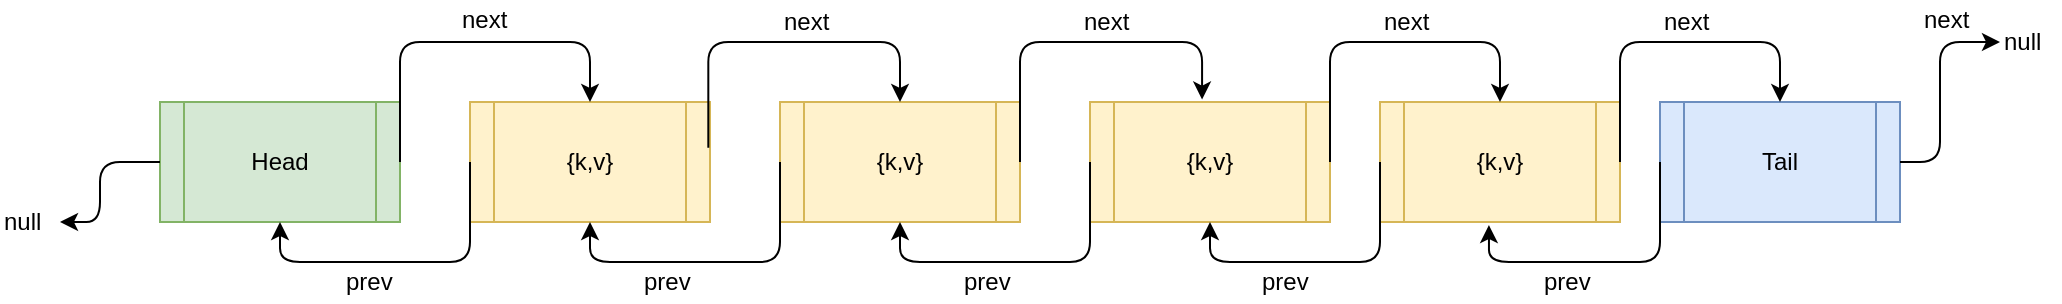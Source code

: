 <mxfile pages="1" version="11.2.8" type="github"><diagram id="nWhOndfE9h7-o-QYC-6f" name="Page-1"><mxGraphModel dx="1185" dy="663" grid="1" gridSize="10" guides="1" tooltips="1" connect="1" arrows="1" fold="1" page="1" pageScale="1" pageWidth="3300" pageHeight="4681" math="0" shadow="0"><root><mxCell id="0"/><mxCell id="1" parent="0"/><mxCell id="i2MoUu8eKmw9GGPpRcqJ-2" value="{k,v}" style="shape=process;whiteSpace=wrap;html=1;backgroundOutline=1;fillColor=#fff2cc;strokeColor=#d6b656;" vertex="1" parent="1"><mxGeometry x="415" y="300" width="120" height="60" as="geometry"/></mxCell><mxCell id="i2MoUu8eKmw9GGPpRcqJ-3" value="Head" style="shape=process;whiteSpace=wrap;html=1;backgroundOutline=1;fillColor=#d5e8d4;strokeColor=#82b366;" vertex="1" parent="1"><mxGeometry x="260" y="300" width="120" height="60" as="geometry"/></mxCell><mxCell id="i2MoUu8eKmw9GGPpRcqJ-4" value="{k,v}" style="shape=process;whiteSpace=wrap;html=1;backgroundOutline=1;fillColor=#fff2cc;strokeColor=#d6b656;" vertex="1" parent="1"><mxGeometry x="570" y="300" width="120" height="60" as="geometry"/></mxCell><mxCell id="i2MoUu8eKmw9GGPpRcqJ-5" value="{k,v}" style="shape=process;whiteSpace=wrap;html=1;backgroundOutline=1;fillColor=#fff2cc;strokeColor=#d6b656;" vertex="1" parent="1"><mxGeometry x="725" y="300" width="120" height="60" as="geometry"/></mxCell><mxCell id="i2MoUu8eKmw9GGPpRcqJ-6" value="{k,v}" style="shape=process;whiteSpace=wrap;html=1;backgroundOutline=1;fillColor=#fff2cc;strokeColor=#d6b656;" vertex="1" parent="1"><mxGeometry x="870" y="300" width="120" height="60" as="geometry"/></mxCell><mxCell id="i2MoUu8eKmw9GGPpRcqJ-7" value="Tail" style="shape=process;whiteSpace=wrap;html=1;backgroundOutline=1;fillColor=#dae8fc;strokeColor=#6c8ebf;" vertex="1" parent="1"><mxGeometry x="1010" y="300" width="120" height="60" as="geometry"/></mxCell><mxCell id="i2MoUu8eKmw9GGPpRcqJ-9" value="" style="edgeStyle=elbowEdgeStyle;elbow=horizontal;endArrow=classic;html=1;exitX=1;exitY=0.5;exitDx=0;exitDy=0;entryX=0.5;entryY=0;entryDx=0;entryDy=0;" edge="1" parent="1" source="i2MoUu8eKmw9GGPpRcqJ-3" target="i2MoUu8eKmw9GGPpRcqJ-2"><mxGeometry width="50" height="50" relative="1" as="geometry"><mxPoint x="370" y="280" as="sourcePoint"/><mxPoint x="420" y="230" as="targetPoint"/><Array as="points"><mxPoint x="410" y="270"/><mxPoint x="400" y="310"/><mxPoint x="390" y="290"/><mxPoint x="410" y="280"/><mxPoint x="390" y="320"/></Array></mxGeometry></mxCell><mxCell id="i2MoUu8eKmw9GGPpRcqJ-10" value="" style="edgeStyle=elbowEdgeStyle;elbow=horizontal;endArrow=classic;html=1;exitX=0.993;exitY=0.382;exitDx=0;exitDy=0;entryX=0.5;entryY=0;entryDx=0;entryDy=0;exitPerimeter=0;" edge="1" parent="1" source="i2MoUu8eKmw9GGPpRcqJ-2" target="i2MoUu8eKmw9GGPpRcqJ-4"><mxGeometry width="50" height="50" relative="1" as="geometry"><mxPoint x="530.19" y="269.828" as="sourcePoint"/><mxPoint x="625.362" y="240.172" as="targetPoint"/><Array as="points"><mxPoint x="580" y="270"/><mxPoint x="540.5" y="230"/><mxPoint x="560.5" y="220"/><mxPoint x="540.5" y="260"/></Array></mxGeometry></mxCell><mxCell id="i2MoUu8eKmw9GGPpRcqJ-13" value="" style="edgeStyle=elbowEdgeStyle;elbow=horizontal;endArrow=classic;html=1;exitX=1;exitY=0.5;exitDx=0;exitDy=0;entryX=0.467;entryY=-0.02;entryDx=0;entryDy=0;entryPerimeter=0;" edge="1" parent="1" source="i2MoUu8eKmw9GGPpRcqJ-4" target="i2MoUu8eKmw9GGPpRcqJ-5"><mxGeometry width="50" height="50" relative="1" as="geometry"><mxPoint x="710.172" y="252.931" as="sourcePoint"/><mxPoint x="806.034" y="230.172" as="targetPoint"/><Array as="points"><mxPoint x="760" y="270"/><mxPoint x="730" y="260"/><mxPoint x="716.5" y="160"/><mxPoint x="736.5" y="150"/><mxPoint x="716.5" y="190"/></Array></mxGeometry></mxCell><mxCell id="i2MoUu8eKmw9GGPpRcqJ-14" value="" style="edgeStyle=elbowEdgeStyle;elbow=horizontal;endArrow=classic;html=1;exitX=1;exitY=0.5;exitDx=0;exitDy=0;entryX=0.5;entryY=0;entryDx=0;entryDy=0;" edge="1" parent="1" source="i2MoUu8eKmw9GGPpRcqJ-5" target="i2MoUu8eKmw9GGPpRcqJ-6"><mxGeometry width="50" height="50" relative="1" as="geometry"><mxPoint x="822.172" y="392.931" as="sourcePoint"/><mxPoint x="918.034" y="370.172" as="targetPoint"/><Array as="points"><mxPoint x="900" y="270"/><mxPoint x="868" y="280"/><mxPoint x="828.5" y="300"/><mxPoint x="848.5" y="290"/><mxPoint x="828.5" y="330"/></Array></mxGeometry></mxCell><mxCell id="i2MoUu8eKmw9GGPpRcqJ-15" value="" style="edgeStyle=elbowEdgeStyle;elbow=horizontal;endArrow=classic;html=1;exitX=1;exitY=0.5;exitDx=0;exitDy=0;entryX=0.5;entryY=0;entryDx=0;entryDy=0;" edge="1" parent="1" source="i2MoUu8eKmw9GGPpRcqJ-6" target="i2MoUu8eKmw9GGPpRcqJ-7"><mxGeometry width="50" height="50" relative="1" as="geometry"><mxPoint x="980.207" y="269.828" as="sourcePoint"/><mxPoint x="1065.034" y="240.172" as="targetPoint"/><Array as="points"><mxPoint x="1050" y="270"/><mxPoint x="1035" y="210"/><mxPoint x="1003" y="220"/><mxPoint x="963.5" y="240"/><mxPoint x="983.5" y="230"/><mxPoint x="963.5" y="270"/></Array></mxGeometry></mxCell><mxCell id="i2MoUu8eKmw9GGPpRcqJ-16" value="" style="edgeStyle=elbowEdgeStyle;elbow=horizontal;endArrow=classic;html=1;exitX=0;exitY=0.5;exitDx=0;exitDy=0;entryX=0.454;entryY=1.026;entryDx=0;entryDy=0;entryPerimeter=0;" edge="1" parent="1" source="i2MoUu8eKmw9GGPpRcqJ-7" target="i2MoUu8eKmw9GGPpRcqJ-6"><mxGeometry width="50" height="50" relative="1" as="geometry"><mxPoint x="970.034" y="439.828" as="sourcePoint"/><mxPoint x="1050.034" y="410.172" as="targetPoint"/><Array as="points"><mxPoint x="1030" y="380"/><mxPoint x="1015" y="320"/><mxPoint x="983" y="330"/><mxPoint x="943.5" y="350"/><mxPoint x="963.5" y="340"/><mxPoint x="943.5" y="380"/></Array></mxGeometry></mxCell><mxCell id="i2MoUu8eKmw9GGPpRcqJ-17" value="" style="edgeStyle=elbowEdgeStyle;elbow=horizontal;endArrow=classic;html=1;exitX=0;exitY=0.5;exitDx=0;exitDy=0;entryX=0.5;entryY=1;entryDx=0;entryDy=0;" edge="1" parent="1" source="i2MoUu8eKmw9GGPpRcqJ-6" target="i2MoUu8eKmw9GGPpRcqJ-5"><mxGeometry width="50" height="50" relative="1" as="geometry"><mxPoint x="835.534" y="399.828" as="sourcePoint"/><mxPoint x="750.017" y="431.552" as="targetPoint"/><Array as="points"><mxPoint x="850" y="380"/><mxPoint x="855.5" y="450"/><mxPoint x="840.5" y="390"/><mxPoint x="808.5" y="400"/><mxPoint x="769" y="420"/><mxPoint x="789" y="410"/><mxPoint x="769" y="450"/></Array></mxGeometry></mxCell><mxCell id="i2MoUu8eKmw9GGPpRcqJ-18" value="" style="edgeStyle=elbowEdgeStyle;elbow=horizontal;endArrow=classic;html=1;exitX=0;exitY=0.5;exitDx=0;exitDy=0;entryX=0.5;entryY=1;entryDx=0;entryDy=0;" edge="1" parent="1" source="i2MoUu8eKmw9GGPpRcqJ-5" target="i2MoUu8eKmw9GGPpRcqJ-4"><mxGeometry width="50" height="50" relative="1" as="geometry"><mxPoint x="690.034" y="389.828" as="sourcePoint"/><mxPoint x="605.207" y="420.172" as="targetPoint"/><Array as="points"><mxPoint x="710" y="380"/><mxPoint x="670" y="440"/><mxPoint x="675.5" y="510"/><mxPoint x="660.5" y="450"/><mxPoint x="628.5" y="460"/><mxPoint x="589" y="480"/><mxPoint x="609" y="470"/><mxPoint x="589" y="510"/></Array></mxGeometry></mxCell><mxCell id="i2MoUu8eKmw9GGPpRcqJ-20" value="" style="edgeStyle=elbowEdgeStyle;elbow=horizontal;endArrow=classic;html=1;exitX=0;exitY=0.5;exitDx=0;exitDy=0;entryX=0.5;entryY=1;entryDx=0;entryDy=0;" edge="1" parent="1" source="i2MoUu8eKmw9GGPpRcqJ-4" target="i2MoUu8eKmw9GGPpRcqJ-2"><mxGeometry width="50" height="50" relative="1" as="geometry"><mxPoint x="577.534" y="399.828" as="sourcePoint"/><mxPoint x="492.707" y="430.172" as="targetPoint"/><Array as="points"><mxPoint x="550" y="380"/><mxPoint x="557.5" y="450"/><mxPoint x="563" y="520"/><mxPoint x="548" y="460"/><mxPoint x="516" y="470"/><mxPoint x="476.5" y="490"/><mxPoint x="496.5" y="480"/><mxPoint x="476.5" y="520"/></Array></mxGeometry></mxCell><mxCell id="i2MoUu8eKmw9GGPpRcqJ-21" value="" style="edgeStyle=elbowEdgeStyle;elbow=horizontal;endArrow=classic;html=1;exitX=0;exitY=0.5;exitDx=0;exitDy=0;entryX=0.5;entryY=1;entryDx=0;entryDy=0;" edge="1" parent="1" source="i2MoUu8eKmw9GGPpRcqJ-2" target="i2MoUu8eKmw9GGPpRcqJ-3"><mxGeometry width="50" height="50" relative="1" as="geometry"><mxPoint x="405.034" y="409.828" as="sourcePoint"/><mxPoint x="320.207" y="440.172" as="targetPoint"/><Array as="points"><mxPoint x="390" y="380"/><mxPoint x="385" y="460"/><mxPoint x="390.5" y="530"/><mxPoint x="375.5" y="470"/><mxPoint x="343.5" y="480"/><mxPoint x="304" y="500"/><mxPoint x="324" y="490"/><mxPoint x="304" y="530"/></Array></mxGeometry></mxCell><mxCell id="i2MoUu8eKmw9GGPpRcqJ-22" value="next" style="text;html=1;resizable=0;points=[];autosize=1;align=left;verticalAlign=top;spacingTop=-4;" vertex="1" parent="1"><mxGeometry x="409" y="249" width="40" height="20" as="geometry"/></mxCell><mxCell id="i2MoUu8eKmw9GGPpRcqJ-23" value="next" style="text;html=1;resizable=0;points=[];autosize=1;align=left;verticalAlign=top;spacingTop=-4;" vertex="1" parent="1"><mxGeometry x="570" y="250" width="40" height="20" as="geometry"/></mxCell><mxCell id="i2MoUu8eKmw9GGPpRcqJ-24" value="next" style="text;html=1;resizable=0;points=[];autosize=1;align=left;verticalAlign=top;spacingTop=-4;" vertex="1" parent="1"><mxGeometry x="720" y="250" width="40" height="20" as="geometry"/></mxCell><mxCell id="i2MoUu8eKmw9GGPpRcqJ-25" value="next" style="text;html=1;resizable=0;points=[];autosize=1;align=left;verticalAlign=top;spacingTop=-4;" vertex="1" parent="1"><mxGeometry x="870" y="250" width="40" height="20" as="geometry"/></mxCell><mxCell id="i2MoUu8eKmw9GGPpRcqJ-26" value="next" style="text;html=1;resizable=0;points=[];autosize=1;align=left;verticalAlign=top;spacingTop=-4;" vertex="1" parent="1"><mxGeometry x="1010" y="250" width="40" height="20" as="geometry"/></mxCell><mxCell id="i2MoUu8eKmw9GGPpRcqJ-27" value="prev" style="text;html=1;resizable=0;points=[];autosize=1;align=left;verticalAlign=top;spacingTop=-4;" vertex="1" parent="1"><mxGeometry x="950" y="380" width="40" height="20" as="geometry"/></mxCell><mxCell id="i2MoUu8eKmw9GGPpRcqJ-28" value="prev" style="text;html=1;resizable=0;points=[];autosize=1;align=left;verticalAlign=top;spacingTop=-4;" vertex="1" parent="1"><mxGeometry x="809" y="380" width="40" height="20" as="geometry"/></mxCell><mxCell id="i2MoUu8eKmw9GGPpRcqJ-29" value="prev" style="text;html=1;resizable=0;points=[];autosize=1;align=left;verticalAlign=top;spacingTop=-4;" vertex="1" parent="1"><mxGeometry x="660" y="380" width="40" height="20" as="geometry"/></mxCell><mxCell id="i2MoUu8eKmw9GGPpRcqJ-30" value="prev" style="text;html=1;resizable=0;points=[];autosize=1;align=left;verticalAlign=top;spacingTop=-4;" vertex="1" parent="1"><mxGeometry x="500" y="380" width="40" height="20" as="geometry"/></mxCell><mxCell id="i2MoUu8eKmw9GGPpRcqJ-31" value="prev" style="text;html=1;resizable=0;points=[];autosize=1;align=left;verticalAlign=top;spacingTop=-4;" vertex="1" parent="1"><mxGeometry x="351" y="380" width="40" height="20" as="geometry"/></mxCell><mxCell id="i2MoUu8eKmw9GGPpRcqJ-32" value="" style="edgeStyle=elbowEdgeStyle;elbow=horizontal;endArrow=classic;html=1;exitX=1;exitY=0.5;exitDx=0;exitDy=0;" edge="1" parent="1" source="i2MoUu8eKmw9GGPpRcqJ-7"><mxGeometry width="50" height="50" relative="1" as="geometry"><mxPoint x="1150.034" y="319.828" as="sourcePoint"/><mxPoint x="1180" y="270" as="targetPoint"/><Array as="points"><mxPoint x="1150" y="300"/><mxPoint x="1195" y="200"/><mxPoint x="1163" y="210"/><mxPoint x="1123.5" y="230"/><mxPoint x="1143.5" y="220"/><mxPoint x="1123.5" y="260"/></Array></mxGeometry></mxCell><mxCell id="i2MoUu8eKmw9GGPpRcqJ-33" value="null" style="text;html=1;resizable=0;points=[];autosize=1;align=left;verticalAlign=top;spacingTop=-4;" vertex="1" parent="1"><mxGeometry x="1180" y="260" width="30" height="20" as="geometry"/></mxCell><mxCell id="i2MoUu8eKmw9GGPpRcqJ-34" value="null" style="text;html=1;resizable=0;points=[];autosize=1;align=left;verticalAlign=top;spacingTop=-4;" vertex="1" parent="1"><mxGeometry x="180" y="350" width="30" height="20" as="geometry"/></mxCell><mxCell id="i2MoUu8eKmw9GGPpRcqJ-35" value="next" style="text;html=1;resizable=0;points=[];autosize=1;align=left;verticalAlign=top;spacingTop=-4;" vertex="1" parent="1"><mxGeometry x="1140" y="249" width="40" height="20" as="geometry"/></mxCell><mxCell id="i2MoUu8eKmw9GGPpRcqJ-36" value="" style="edgeStyle=elbowEdgeStyle;elbow=horizontal;endArrow=classic;html=1;exitX=0;exitY=0.5;exitDx=0;exitDy=0;" edge="1" parent="1" source="i2MoUu8eKmw9GGPpRcqJ-3"><mxGeometry width="50" height="50" relative="1" as="geometry"><mxPoint x="219.862" y="329.828" as="sourcePoint"/><mxPoint x="210" y="360" as="targetPoint"/><Array as="points"><mxPoint x="230" y="340"/><mxPoint x="190" y="460"/><mxPoint x="195.5" y="530"/><mxPoint x="180.5" y="470"/><mxPoint x="148.5" y="480"/><mxPoint x="109" y="500"/><mxPoint x="129" y="490"/><mxPoint x="109" y="530"/></Array></mxGeometry></mxCell></root></mxGraphModel></diagram></mxfile>